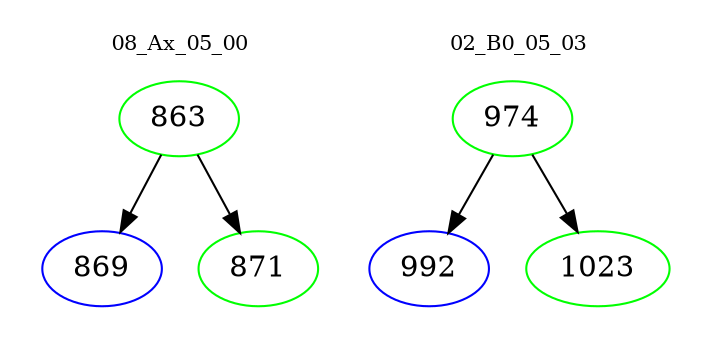 digraph{
subgraph cluster_0 {
color = white
label = "08_Ax_05_00";
fontsize=10;
T0_863 [label="863", color="green"]
T0_863 -> T0_869 [color="black"]
T0_869 [label="869", color="blue"]
T0_863 -> T0_871 [color="black"]
T0_871 [label="871", color="green"]
}
subgraph cluster_1 {
color = white
label = "02_B0_05_03";
fontsize=10;
T1_974 [label="974", color="green"]
T1_974 -> T1_992 [color="black"]
T1_992 [label="992", color="blue"]
T1_974 -> T1_1023 [color="black"]
T1_1023 [label="1023", color="green"]
}
}
